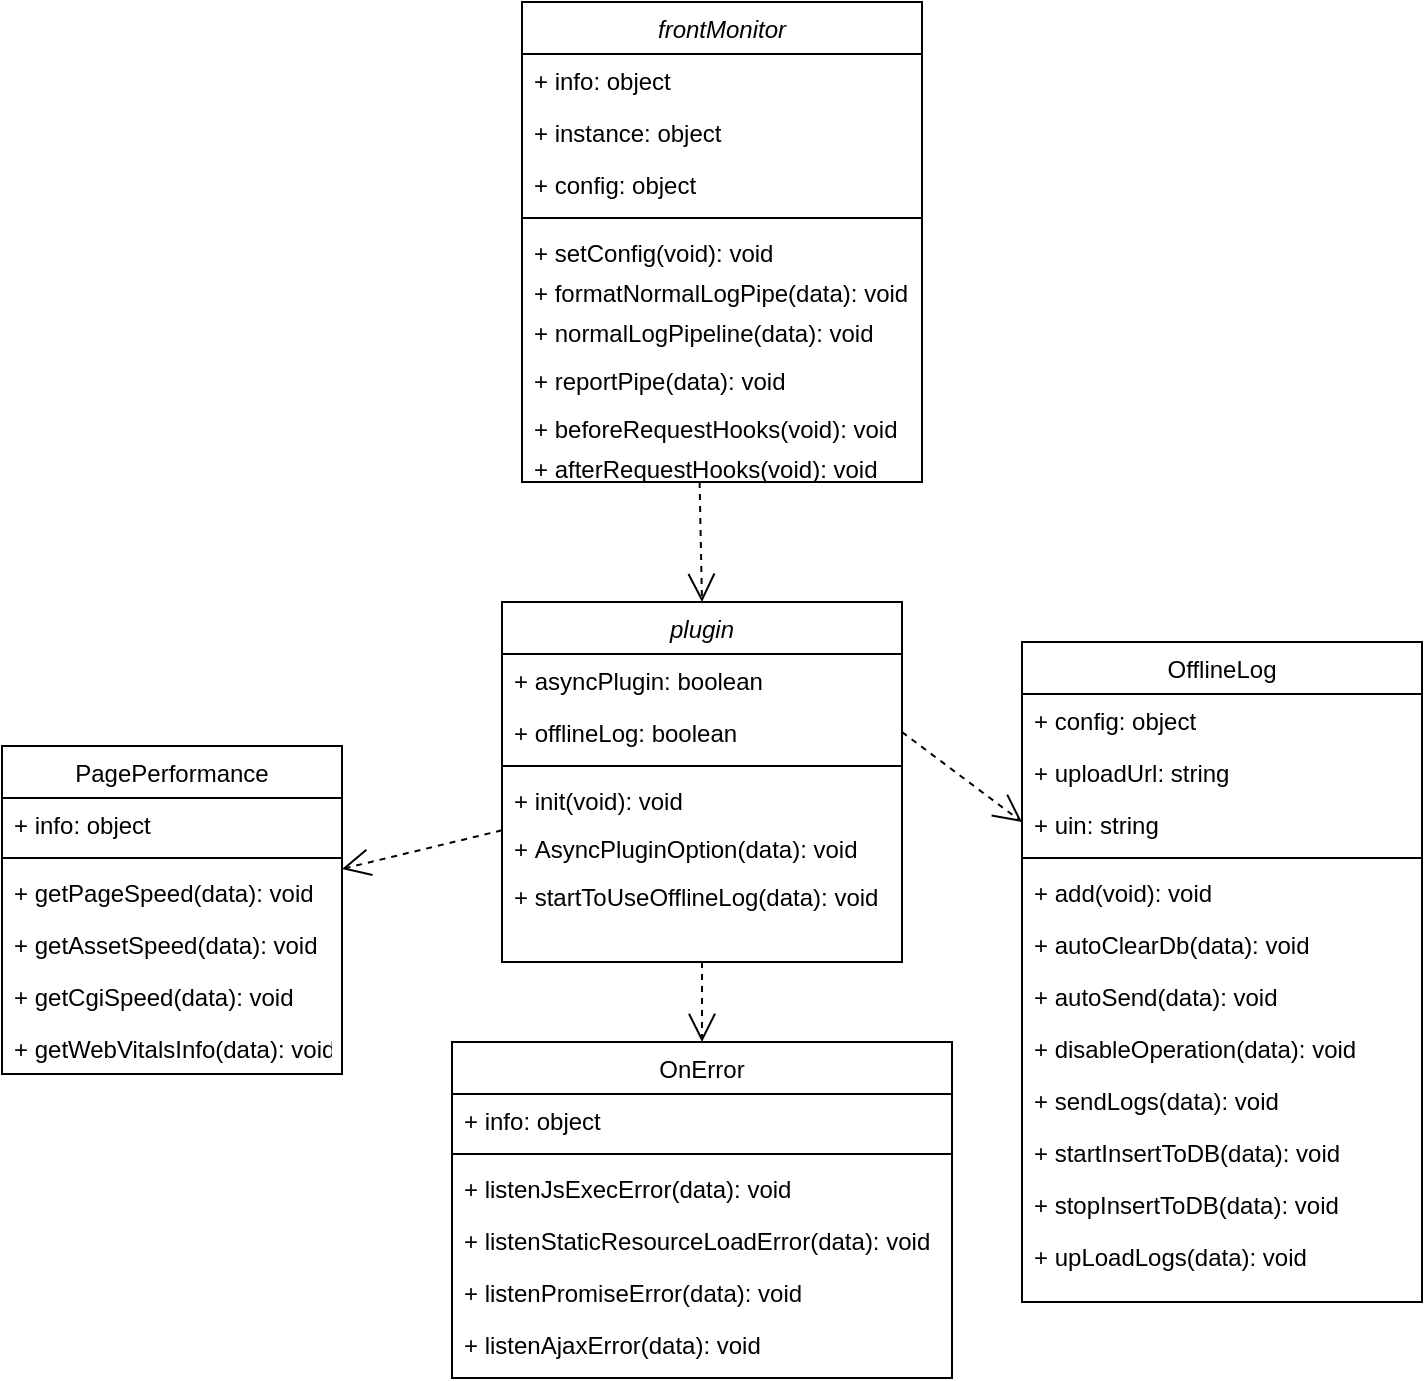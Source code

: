 <mxfile version="21.1.1" type="github">
  <diagram id="C5RBs43oDa-KdzZeNtuy" name="Page-1">
    <mxGraphModel dx="1230" dy="726" grid="1" gridSize="10" guides="1" tooltips="1" connect="1" arrows="1" fold="1" page="1" pageScale="1" pageWidth="827" pageHeight="1169" math="0" shadow="0">
      <root>
        <mxCell id="WIyWlLk6GJQsqaUBKTNV-0" />
        <mxCell id="WIyWlLk6GJQsqaUBKTNV-1" parent="WIyWlLk6GJQsqaUBKTNV-0" />
        <mxCell id="4VIkQ_nslsspy_3Tey3o-0" value="OnError" style="swimlane;fontStyle=0;align=center;verticalAlign=top;childLayout=stackLayout;horizontal=1;startSize=26;horizontalStack=0;resizeParent=1;resizeLast=0;collapsible=1;marginBottom=0;rounded=0;shadow=0;strokeWidth=1;" vertex="1" parent="WIyWlLk6GJQsqaUBKTNV-1">
          <mxGeometry x="275" y="650" width="250" height="168" as="geometry">
            <mxRectangle x="290" y="562" width="160" height="26" as="alternateBounds" />
          </mxGeometry>
        </mxCell>
        <mxCell id="4VIkQ_nslsspy_3Tey3o-1" value="+ info: object" style="text;align=left;verticalAlign=top;spacingLeft=4;spacingRight=4;overflow=hidden;rotatable=0;points=[[0,0.5],[1,0.5]];portConstraint=eastwest;" vertex="1" parent="4VIkQ_nslsspy_3Tey3o-0">
          <mxGeometry y="26" width="250" height="26" as="geometry" />
        </mxCell>
        <mxCell id="4VIkQ_nslsspy_3Tey3o-2" value="" style="line;html=1;strokeWidth=1;align=left;verticalAlign=middle;spacingTop=-1;spacingLeft=3;spacingRight=3;rotatable=0;labelPosition=right;points=[];portConstraint=eastwest;" vertex="1" parent="4VIkQ_nslsspy_3Tey3o-0">
          <mxGeometry y="52" width="250" height="8" as="geometry" />
        </mxCell>
        <mxCell id="4VIkQ_nslsspy_3Tey3o-3" value="+ listenJsExecError(data): void" style="text;align=left;verticalAlign=top;spacingLeft=4;spacingRight=4;overflow=hidden;rotatable=0;points=[[0,0.5],[1,0.5]];portConstraint=eastwest;" vertex="1" parent="4VIkQ_nslsspy_3Tey3o-0">
          <mxGeometry y="60" width="250" height="26" as="geometry" />
        </mxCell>
        <mxCell id="4VIkQ_nslsspy_3Tey3o-4" value="+ listenStaticResourceLoadError(data): void" style="text;align=left;verticalAlign=top;spacingLeft=4;spacingRight=4;overflow=hidden;rotatable=0;points=[[0,0.5],[1,0.5]];portConstraint=eastwest;rounded=0;shadow=0;html=0;" vertex="1" parent="4VIkQ_nslsspy_3Tey3o-0">
          <mxGeometry y="86" width="250" height="26" as="geometry" />
        </mxCell>
        <mxCell id="4VIkQ_nslsspy_3Tey3o-5" value="+ listenPromiseError(data): void" style="text;align=left;verticalAlign=top;spacingLeft=4;spacingRight=4;overflow=hidden;rotatable=0;points=[[0,0.5],[1,0.5]];portConstraint=eastwest;rounded=0;shadow=0;html=0;" vertex="1" parent="4VIkQ_nslsspy_3Tey3o-0">
          <mxGeometry y="112" width="250" height="26" as="geometry" />
        </mxCell>
        <mxCell id="4VIkQ_nslsspy_3Tey3o-6" value="+ listenAjaxError(data): void" style="text;align=left;verticalAlign=top;spacingLeft=4;spacingRight=4;overflow=hidden;rotatable=0;points=[[0,0.5],[1,0.5]];portConstraint=eastwest;rounded=0;shadow=0;html=0;" vertex="1" parent="4VIkQ_nslsspy_3Tey3o-0">
          <mxGeometry y="138" width="250" height="26" as="geometry" />
        </mxCell>
        <mxCell id="4VIkQ_nslsspy_3Tey3o-7" value="PagePerformance" style="swimlane;fontStyle=0;align=center;verticalAlign=top;childLayout=stackLayout;horizontal=1;startSize=26;horizontalStack=0;resizeParent=1;resizeLast=0;collapsible=1;marginBottom=0;rounded=0;shadow=0;strokeWidth=1;" vertex="1" parent="WIyWlLk6GJQsqaUBKTNV-1">
          <mxGeometry x="50" y="502" width="170" height="164" as="geometry">
            <mxRectangle x="60" y="790" width="160" height="26" as="alternateBounds" />
          </mxGeometry>
        </mxCell>
        <mxCell id="4VIkQ_nslsspy_3Tey3o-8" value="+ info: object" style="text;align=left;verticalAlign=top;spacingLeft=4;spacingRight=4;overflow=hidden;rotatable=0;points=[[0,0.5],[1,0.5]];portConstraint=eastwest;" vertex="1" parent="4VIkQ_nslsspy_3Tey3o-7">
          <mxGeometry y="26" width="170" height="26" as="geometry" />
        </mxCell>
        <mxCell id="4VIkQ_nslsspy_3Tey3o-9" value="" style="line;html=1;strokeWidth=1;align=left;verticalAlign=middle;spacingTop=-1;spacingLeft=3;spacingRight=3;rotatable=0;labelPosition=right;points=[];portConstraint=eastwest;" vertex="1" parent="4VIkQ_nslsspy_3Tey3o-7">
          <mxGeometry y="52" width="170" height="8" as="geometry" />
        </mxCell>
        <mxCell id="4VIkQ_nslsspy_3Tey3o-10" value="+ getPageSpeed(data): void" style="text;align=left;verticalAlign=top;spacingLeft=4;spacingRight=4;overflow=hidden;rotatable=0;points=[[0,0.5],[1,0.5]];portConstraint=eastwest;rounded=0;shadow=0;html=0;" vertex="1" parent="4VIkQ_nslsspy_3Tey3o-7">
          <mxGeometry y="60" width="170" height="26" as="geometry" />
        </mxCell>
        <mxCell id="4VIkQ_nslsspy_3Tey3o-11" value="+ getAssetSpeed(data): void" style="text;align=left;verticalAlign=top;spacingLeft=4;spacingRight=4;overflow=hidden;rotatable=0;points=[[0,0.5],[1,0.5]];portConstraint=eastwest;" vertex="1" parent="4VIkQ_nslsspy_3Tey3o-7">
          <mxGeometry y="86" width="170" height="26" as="geometry" />
        </mxCell>
        <mxCell id="4VIkQ_nslsspy_3Tey3o-12" value="+ getCgiSpeed(data): void" style="text;align=left;verticalAlign=top;spacingLeft=4;spacingRight=4;overflow=hidden;rotatable=0;points=[[0,0.5],[1,0.5]];portConstraint=eastwest;rounded=0;shadow=0;html=0;" vertex="1" parent="4VIkQ_nslsspy_3Tey3o-7">
          <mxGeometry y="112" width="170" height="26" as="geometry" />
        </mxCell>
        <mxCell id="4VIkQ_nslsspy_3Tey3o-13" value="+ getWebVitalsInfo(data): void" style="text;align=left;verticalAlign=top;spacingLeft=4;spacingRight=4;overflow=hidden;rotatable=0;points=[[0,0.5],[1,0.5]];portConstraint=eastwest;rounded=0;shadow=0;html=0;" vertex="1" parent="4VIkQ_nslsspy_3Tey3o-7">
          <mxGeometry y="138" width="170" height="26" as="geometry" />
        </mxCell>
        <mxCell id="4VIkQ_nslsspy_3Tey3o-14" value="OfflineLog" style="swimlane;fontStyle=0;align=center;verticalAlign=top;childLayout=stackLayout;horizontal=1;startSize=26;horizontalStack=0;resizeParent=1;resizeLast=0;collapsible=1;marginBottom=0;rounded=0;shadow=0;strokeWidth=1;" vertex="1" parent="WIyWlLk6GJQsqaUBKTNV-1">
          <mxGeometry x="560" y="450" width="200" height="330" as="geometry">
            <mxRectangle x="570" y="720" width="160" height="26" as="alternateBounds" />
          </mxGeometry>
        </mxCell>
        <mxCell id="4VIkQ_nslsspy_3Tey3o-15" value="+ config: object" style="text;align=left;verticalAlign=top;spacingLeft=4;spacingRight=4;overflow=hidden;rotatable=0;points=[[0,0.5],[1,0.5]];portConstraint=eastwest;" vertex="1" parent="4VIkQ_nslsspy_3Tey3o-14">
          <mxGeometry y="26" width="200" height="26" as="geometry" />
        </mxCell>
        <mxCell id="4VIkQ_nslsspy_3Tey3o-16" value="+ uploadUrl: string" style="text;align=left;verticalAlign=top;spacingLeft=4;spacingRight=4;overflow=hidden;rotatable=0;points=[[0,0.5],[1,0.5]];portConstraint=eastwest;" vertex="1" parent="4VIkQ_nslsspy_3Tey3o-14">
          <mxGeometry y="52" width="200" height="26" as="geometry" />
        </mxCell>
        <mxCell id="4VIkQ_nslsspy_3Tey3o-17" value="+ uin: string" style="text;align=left;verticalAlign=top;spacingLeft=4;spacingRight=4;overflow=hidden;rotatable=0;points=[[0,0.5],[1,0.5]];portConstraint=eastwest;" vertex="1" parent="4VIkQ_nslsspy_3Tey3o-14">
          <mxGeometry y="78" width="200" height="26" as="geometry" />
        </mxCell>
        <mxCell id="4VIkQ_nslsspy_3Tey3o-18" value="" style="line;html=1;strokeWidth=1;align=left;verticalAlign=middle;spacingTop=-1;spacingLeft=3;spacingRight=3;rotatable=0;labelPosition=right;points=[];portConstraint=eastwest;" vertex="1" parent="4VIkQ_nslsspy_3Tey3o-14">
          <mxGeometry y="104" width="200" height="8" as="geometry" />
        </mxCell>
        <mxCell id="4VIkQ_nslsspy_3Tey3o-19" value="+ add(void): void" style="text;align=left;verticalAlign=top;spacingLeft=4;spacingRight=4;overflow=hidden;rotatable=0;points=[[0,0.5],[1,0.5]];portConstraint=eastwest;" vertex="1" parent="4VIkQ_nslsspy_3Tey3o-14">
          <mxGeometry y="112" width="200" height="26" as="geometry" />
        </mxCell>
        <mxCell id="4VIkQ_nslsspy_3Tey3o-20" value="+ autoClearDb(data): void" style="text;align=left;verticalAlign=top;spacingLeft=4;spacingRight=4;overflow=hidden;rotatable=0;points=[[0,0.5],[1,0.5]];portConstraint=eastwest;rounded=0;shadow=0;html=0;" vertex="1" parent="4VIkQ_nslsspy_3Tey3o-14">
          <mxGeometry y="138" width="200" height="26" as="geometry" />
        </mxCell>
        <mxCell id="4VIkQ_nslsspy_3Tey3o-21" value="+ autoSend(data): void" style="text;align=left;verticalAlign=top;spacingLeft=4;spacingRight=4;overflow=hidden;rotatable=0;points=[[0,0.5],[1,0.5]];portConstraint=eastwest;rounded=0;shadow=0;html=0;" vertex="1" parent="4VIkQ_nslsspy_3Tey3o-14">
          <mxGeometry y="164" width="200" height="26" as="geometry" />
        </mxCell>
        <mxCell id="4VIkQ_nslsspy_3Tey3o-22" value="+ disableOperation(data): void" style="text;align=left;verticalAlign=top;spacingLeft=4;spacingRight=4;overflow=hidden;rotatable=0;points=[[0,0.5],[1,0.5]];portConstraint=eastwest;rounded=0;shadow=0;html=0;" vertex="1" parent="4VIkQ_nslsspy_3Tey3o-14">
          <mxGeometry y="190" width="200" height="26" as="geometry" />
        </mxCell>
        <mxCell id="4VIkQ_nslsspy_3Tey3o-23" value="+ sendLogs(data): void" style="text;align=left;verticalAlign=top;spacingLeft=4;spacingRight=4;overflow=hidden;rotatable=0;points=[[0,0.5],[1,0.5]];portConstraint=eastwest;rounded=0;shadow=0;html=0;" vertex="1" parent="4VIkQ_nslsspy_3Tey3o-14">
          <mxGeometry y="216" width="200" height="26" as="geometry" />
        </mxCell>
        <mxCell id="4VIkQ_nslsspy_3Tey3o-24" value="+ startInsertToDB(data): void" style="text;align=left;verticalAlign=top;spacingLeft=4;spacingRight=4;overflow=hidden;rotatable=0;points=[[0,0.5],[1,0.5]];portConstraint=eastwest;rounded=0;shadow=0;html=0;" vertex="1" parent="4VIkQ_nslsspy_3Tey3o-14">
          <mxGeometry y="242" width="200" height="26" as="geometry" />
        </mxCell>
        <mxCell id="4VIkQ_nslsspy_3Tey3o-25" value="+ stopInsertToDB(data): void" style="text;align=left;verticalAlign=top;spacingLeft=4;spacingRight=4;overflow=hidden;rotatable=0;points=[[0,0.5],[1,0.5]];portConstraint=eastwest;rounded=0;shadow=0;html=0;" vertex="1" parent="4VIkQ_nslsspy_3Tey3o-14">
          <mxGeometry y="268" width="200" height="26" as="geometry" />
        </mxCell>
        <mxCell id="4VIkQ_nslsspy_3Tey3o-26" value="+ upLoadLogs(data): void" style="text;align=left;verticalAlign=top;spacingLeft=4;spacingRight=4;overflow=hidden;rotatable=0;points=[[0,0.5],[1,0.5]];portConstraint=eastwest;rounded=0;shadow=0;html=0;" vertex="1" parent="4VIkQ_nslsspy_3Tey3o-14">
          <mxGeometry y="294" width="200" height="26" as="geometry" />
        </mxCell>
        <mxCell id="4VIkQ_nslsspy_3Tey3o-27" value="plugin" style="swimlane;fontStyle=2;align=center;verticalAlign=top;childLayout=stackLayout;horizontal=1;startSize=26;horizontalStack=0;resizeParent=1;resizeLast=0;collapsible=1;marginBottom=0;rounded=0;shadow=0;strokeWidth=1;" vertex="1" parent="WIyWlLk6GJQsqaUBKTNV-1">
          <mxGeometry x="300" y="430" width="200" height="180" as="geometry">
            <mxRectangle x="230" y="140" width="160" height="26" as="alternateBounds" />
          </mxGeometry>
        </mxCell>
        <mxCell id="4VIkQ_nslsspy_3Tey3o-28" value="+ asyncPlugin: boolean" style="text;align=left;verticalAlign=top;spacingLeft=4;spacingRight=4;overflow=hidden;rotatable=0;points=[[0,0.5],[1,0.5]];portConstraint=eastwest;" vertex="1" parent="4VIkQ_nslsspy_3Tey3o-27">
          <mxGeometry y="26" width="200" height="26" as="geometry" />
        </mxCell>
        <mxCell id="4VIkQ_nslsspy_3Tey3o-29" value="+ offlineLog: boolean" style="text;align=left;verticalAlign=top;spacingLeft=4;spacingRight=4;overflow=hidden;rotatable=0;points=[[0,0.5],[1,0.5]];portConstraint=eastwest;rounded=0;shadow=0;html=0;" vertex="1" parent="4VIkQ_nslsspy_3Tey3o-27">
          <mxGeometry y="52" width="200" height="26" as="geometry" />
        </mxCell>
        <mxCell id="4VIkQ_nslsspy_3Tey3o-30" value="" style="line;html=1;strokeWidth=1;align=left;verticalAlign=middle;spacingTop=-1;spacingLeft=3;spacingRight=3;rotatable=0;labelPosition=right;points=[];portConstraint=eastwest;" vertex="1" parent="4VIkQ_nslsspy_3Tey3o-27">
          <mxGeometry y="78" width="200" height="8" as="geometry" />
        </mxCell>
        <mxCell id="4VIkQ_nslsspy_3Tey3o-31" value="+ init(void): void" style="text;align=left;verticalAlign=top;spacingLeft=4;spacingRight=4;overflow=hidden;rotatable=0;points=[[0,0.5],[1,0.5]];portConstraint=eastwest;" vertex="1" parent="4VIkQ_nslsspy_3Tey3o-27">
          <mxGeometry y="86" width="200" height="24" as="geometry" />
        </mxCell>
        <mxCell id="4VIkQ_nslsspy_3Tey3o-32" value="+ AsyncPluginOption(data): void" style="text;align=left;verticalAlign=top;spacingLeft=4;spacingRight=4;overflow=hidden;rotatable=0;points=[[0,0.5],[1,0.5]];portConstraint=eastwest;" vertex="1" parent="4VIkQ_nslsspy_3Tey3o-27">
          <mxGeometry y="110" width="200" height="24" as="geometry" />
        </mxCell>
        <mxCell id="4VIkQ_nslsspy_3Tey3o-33" value="+ startToUseOfflineLog(data): void" style="text;align=left;verticalAlign=top;spacingLeft=4;spacingRight=4;overflow=hidden;rotatable=0;points=[[0,0.5],[1,0.5]];portConstraint=eastwest;" vertex="1" parent="4VIkQ_nslsspy_3Tey3o-27">
          <mxGeometry y="134" width="200" height="20" as="geometry" />
        </mxCell>
        <mxCell id="4VIkQ_nslsspy_3Tey3o-34" value="" style="endArrow=open;endSize=12;dashed=1;html=1;rounded=0;" edge="1" parent="WIyWlLk6GJQsqaUBKTNV-1" source="4VIkQ_nslsspy_3Tey3o-27" target="4VIkQ_nslsspy_3Tey3o-7">
          <mxGeometry x="0.111" y="5" width="160" relative="1" as="geometry">
            <mxPoint x="120" y="328" as="sourcePoint" />
            <mxPoint x="420" y="318" as="targetPoint" />
            <mxPoint as="offset" />
          </mxGeometry>
        </mxCell>
        <mxCell id="4VIkQ_nslsspy_3Tey3o-35" value="" style="endArrow=open;endSize=12;dashed=1;html=1;rounded=0;" edge="1" parent="WIyWlLk6GJQsqaUBKTNV-1" source="4VIkQ_nslsspy_3Tey3o-27" target="4VIkQ_nslsspy_3Tey3o-0">
          <mxGeometry width="160" relative="1" as="geometry">
            <mxPoint x="120" y="328" as="sourcePoint" />
            <mxPoint x="420" y="318" as="targetPoint" />
          </mxGeometry>
        </mxCell>
        <mxCell id="4VIkQ_nslsspy_3Tey3o-36" value="" style="endArrow=open;endSize=12;dashed=1;html=1;rounded=0;exitX=1;exitY=0.5;exitDx=0;exitDy=0;" edge="1" parent="WIyWlLk6GJQsqaUBKTNV-1" source="4VIkQ_nslsspy_3Tey3o-29" target="4VIkQ_nslsspy_3Tey3o-14">
          <mxGeometry width="160" relative="1" as="geometry">
            <mxPoint x="120" y="328" as="sourcePoint" />
            <mxPoint x="420" y="318" as="targetPoint" />
          </mxGeometry>
        </mxCell>
        <mxCell id="4VIkQ_nslsspy_3Tey3o-37" value="frontMonitor" style="swimlane;fontStyle=2;align=center;verticalAlign=top;childLayout=stackLayout;horizontal=1;startSize=26;horizontalStack=0;resizeParent=1;resizeLast=0;collapsible=1;marginBottom=0;rounded=0;shadow=0;strokeWidth=1;" vertex="1" parent="WIyWlLk6GJQsqaUBKTNV-1">
          <mxGeometry x="310" y="130" width="200" height="240" as="geometry">
            <mxRectangle x="230" y="140" width="160" height="26" as="alternateBounds" />
          </mxGeometry>
        </mxCell>
        <mxCell id="4VIkQ_nslsspy_3Tey3o-38" value="+ info: object" style="text;align=left;verticalAlign=top;spacingLeft=4;spacingRight=4;overflow=hidden;rotatable=0;points=[[0,0.5],[1,0.5]];portConstraint=eastwest;" vertex="1" parent="4VIkQ_nslsspy_3Tey3o-37">
          <mxGeometry y="26" width="200" height="26" as="geometry" />
        </mxCell>
        <mxCell id="4VIkQ_nslsspy_3Tey3o-39" value="+ instance: object" style="text;align=left;verticalAlign=top;spacingLeft=4;spacingRight=4;overflow=hidden;rotatable=0;points=[[0,0.5],[1,0.5]];portConstraint=eastwest;rounded=0;shadow=0;html=0;" vertex="1" parent="4VIkQ_nslsspy_3Tey3o-37">
          <mxGeometry y="52" width="200" height="26" as="geometry" />
        </mxCell>
        <mxCell id="4VIkQ_nslsspy_3Tey3o-40" value="+ config: object" style="text;align=left;verticalAlign=top;spacingLeft=4;spacingRight=4;overflow=hidden;rotatable=0;points=[[0,0.5],[1,0.5]];portConstraint=eastwest;rounded=0;shadow=0;html=0;" vertex="1" parent="4VIkQ_nslsspy_3Tey3o-37">
          <mxGeometry y="78" width="200" height="26" as="geometry" />
        </mxCell>
        <mxCell id="4VIkQ_nslsspy_3Tey3o-41" value="" style="line;html=1;strokeWidth=1;align=left;verticalAlign=middle;spacingTop=-1;spacingLeft=3;spacingRight=3;rotatable=0;labelPosition=right;points=[];portConstraint=eastwest;" vertex="1" parent="4VIkQ_nslsspy_3Tey3o-37">
          <mxGeometry y="104" width="200" height="8" as="geometry" />
        </mxCell>
        <mxCell id="4VIkQ_nslsspy_3Tey3o-42" value="+ setConfig(void): void" style="text;align=left;verticalAlign=top;spacingLeft=4;spacingRight=4;overflow=hidden;rotatable=0;points=[[0,0.5],[1,0.5]];portConstraint=eastwest;" vertex="1" parent="4VIkQ_nslsspy_3Tey3o-37">
          <mxGeometry y="112" width="200" height="20" as="geometry" />
        </mxCell>
        <mxCell id="4VIkQ_nslsspy_3Tey3o-43" value="+ formatNormalLogPipe(data): void" style="text;align=left;verticalAlign=top;spacingLeft=4;spacingRight=4;overflow=hidden;rotatable=0;points=[[0,0.5],[1,0.5]];portConstraint=eastwest;" vertex="1" parent="4VIkQ_nslsspy_3Tey3o-37">
          <mxGeometry y="132" width="200" height="20" as="geometry" />
        </mxCell>
        <mxCell id="4VIkQ_nslsspy_3Tey3o-44" value="+ normalLogPipeline(data): void" style="text;align=left;verticalAlign=top;spacingLeft=4;spacingRight=4;overflow=hidden;rotatable=0;points=[[0,0.5],[1,0.5]];portConstraint=eastwest;" vertex="1" parent="4VIkQ_nslsspy_3Tey3o-37">
          <mxGeometry y="152" width="200" height="24" as="geometry" />
        </mxCell>
        <mxCell id="4VIkQ_nslsspy_3Tey3o-45" value="+ reportPipe(data): void" style="text;align=left;verticalAlign=top;spacingLeft=4;spacingRight=4;overflow=hidden;rotatable=0;points=[[0,0.5],[1,0.5]];portConstraint=eastwest;" vertex="1" parent="4VIkQ_nslsspy_3Tey3o-37">
          <mxGeometry y="176" width="200" height="24" as="geometry" />
        </mxCell>
        <mxCell id="4VIkQ_nslsspy_3Tey3o-46" value="+ beforeRequestHooks(void): void" style="text;align=left;verticalAlign=top;spacingLeft=4;spacingRight=4;overflow=hidden;rotatable=0;points=[[0,0.5],[1,0.5]];portConstraint=eastwest;" vertex="1" parent="4VIkQ_nslsspy_3Tey3o-37">
          <mxGeometry y="200" width="200" height="20" as="geometry" />
        </mxCell>
        <mxCell id="4VIkQ_nslsspy_3Tey3o-47" value="+ afterRequestHooks(void): void" style="text;align=left;verticalAlign=top;spacingLeft=4;spacingRight=4;overflow=hidden;rotatable=0;points=[[0,0.5],[1,0.5]];portConstraint=eastwest;" vertex="1" parent="4VIkQ_nslsspy_3Tey3o-37">
          <mxGeometry y="220" width="200" height="20" as="geometry" />
        </mxCell>
        <mxCell id="4VIkQ_nslsspy_3Tey3o-48" value="" style="endArrow=open;endSize=12;dashed=1;html=1;rounded=0;exitX=0.444;exitY=1;exitDx=0;exitDy=0;exitPerimeter=0;entryX=0.5;entryY=0;entryDx=0;entryDy=0;" edge="1" parent="WIyWlLk6GJQsqaUBKTNV-1" source="4VIkQ_nslsspy_3Tey3o-47" target="4VIkQ_nslsspy_3Tey3o-27">
          <mxGeometry width="160" relative="1" as="geometry">
            <mxPoint x="120" y="328" as="sourcePoint" />
            <mxPoint x="420" y="318" as="targetPoint" />
          </mxGeometry>
        </mxCell>
      </root>
    </mxGraphModel>
  </diagram>
</mxfile>

